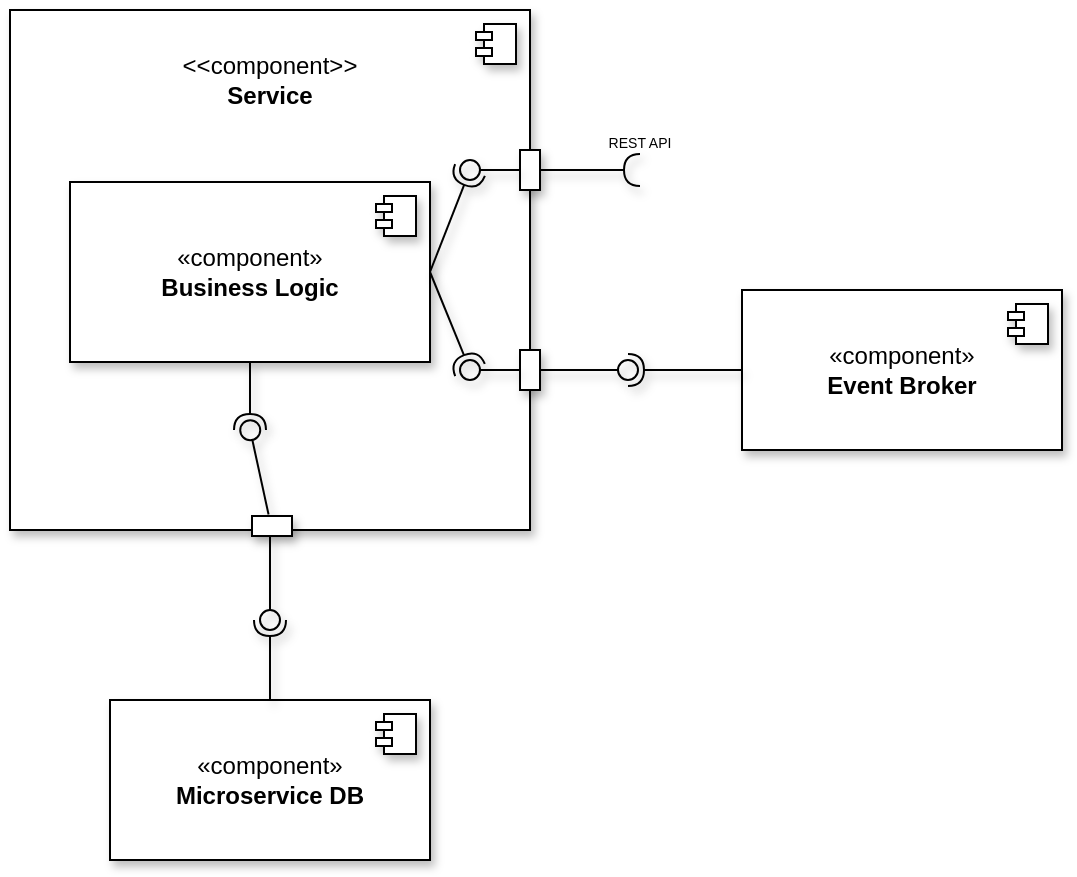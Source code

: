 <mxfile version="24.7.7">
  <diagram name="Pagina-1" id="o5-Qir7ogof50g8Nl0QG">
    <mxGraphModel dx="819" dy="416" grid="1" gridSize="10" guides="1" tooltips="1" connect="1" arrows="1" fold="1" page="1" pageScale="1" pageWidth="827" pageHeight="1169" math="0" shadow="0">
      <root>
        <mxCell id="0" />
        <mxCell id="1" parent="0" />
        <mxCell id="MvrPvoqk9f_-cJTCABY3-2" value="&lt;p style=&quot;line-height: 120%;&quot;&gt;&lt;br&gt;&lt;/p&gt;" style="html=1;dropTarget=0;whiteSpace=wrap;align=center;shadow=1;" vertex="1" parent="1">
          <mxGeometry x="110" y="130" width="260" height="260" as="geometry" />
        </mxCell>
        <mxCell id="MvrPvoqk9f_-cJTCABY3-3" value="" style="shape=module;jettyWidth=8;jettyHeight=4;shadow=1;" vertex="1" parent="MvrPvoqk9f_-cJTCABY3-2">
          <mxGeometry x="1" width="20" height="20" relative="1" as="geometry">
            <mxPoint x="-27" y="7" as="offset" />
          </mxGeometry>
        </mxCell>
        <mxCell id="MvrPvoqk9f_-cJTCABY3-8" value="" style="rounded=0;orthogonalLoop=1;jettySize=auto;html=1;endArrow=halfCircle;endFill=0;endSize=6;strokeWidth=1;sketch=0;startSize=8;fontSize=26;shadow=1;" edge="1" parent="1">
          <mxGeometry relative="1" as="geometry">
            <mxPoint x="375" y="210" as="sourcePoint" />
            <mxPoint x="425" y="210" as="targetPoint" />
          </mxGeometry>
        </mxCell>
        <mxCell id="MvrPvoqk9f_-cJTCABY3-9" value="" style="rounded=0;orthogonalLoop=1;jettySize=auto;html=1;endArrow=oval;endFill=0;sketch=0;sourcePerimeterSpacing=0;targetPerimeterSpacing=0;endSize=10;fontSize=26;entryX=0.462;entryY=0.808;entryDx=0;entryDy=0;entryPerimeter=0;exitX=0.414;exitY=-0.071;exitDx=0;exitDy=0;exitPerimeter=0;shadow=1;" edge="1" target="MvrPvoqk9f_-cJTCABY3-2" parent="1" source="MvrPvoqk9f_-cJTCABY3-19">
          <mxGeometry relative="1" as="geometry">
            <mxPoint x="230" y="360" as="sourcePoint" />
            <mxPoint x="240" y="390" as="targetPoint" />
            <Array as="points" />
          </mxGeometry>
        </mxCell>
        <mxCell id="MvrPvoqk9f_-cJTCABY3-10" value="" style="ellipse;whiteSpace=wrap;html=1;align=center;aspect=fixed;fillColor=none;strokeColor=none;resizable=0;perimeter=centerPerimeter;rotatable=0;allowArrows=0;points=[];outlineConnect=1;fontSize=26;shadow=1;" vertex="1" parent="1">
          <mxGeometry x="490" y="470" width="10" height="10" as="geometry" />
        </mxCell>
        <mxCell id="MvrPvoqk9f_-cJTCABY3-11" value="" style="html=1;points=[[0,0,0,0,5],[0,1,0,0,-5],[1,0,0,0,5],[1,1,0,0,-5]];perimeter=orthogonalPerimeter;outlineConnect=0;targetShapes=umlLifeline;portConstraint=eastwest;newEdgeStyle={&quot;curved&quot;:0,&quot;rounded&quot;:0};shadow=1;" vertex="1" parent="1">
          <mxGeometry x="365" y="200" width="10" height="20" as="geometry" />
        </mxCell>
        <mxCell id="MvrPvoqk9f_-cJTCABY3-13" value="«component»&lt;br&gt;&lt;b&gt;Business Logic&lt;/b&gt;" style="html=1;dropTarget=0;whiteSpace=wrap;shadow=1;" vertex="1" parent="1">
          <mxGeometry x="140" y="216" width="180" height="90" as="geometry" />
        </mxCell>
        <mxCell id="MvrPvoqk9f_-cJTCABY3-14" value="" style="shape=module;jettyWidth=8;jettyHeight=4;shadow=1;" vertex="1" parent="MvrPvoqk9f_-cJTCABY3-13">
          <mxGeometry x="1" width="20" height="20" relative="1" as="geometry">
            <mxPoint x="-27" y="7" as="offset" />
          </mxGeometry>
        </mxCell>
        <mxCell id="MvrPvoqk9f_-cJTCABY3-15" value="&amp;lt;&amp;lt;component&amp;gt;&amp;gt;&lt;br&gt;&lt;b&gt;Service&lt;/b&gt;" style="text;html=1;align=center;verticalAlign=middle;whiteSpace=wrap;rounded=0;shadow=1;" vertex="1" parent="1">
          <mxGeometry x="175" y="150" width="130" height="30" as="geometry" />
        </mxCell>
        <mxCell id="MvrPvoqk9f_-cJTCABY3-16" value="" style="rounded=0;orthogonalLoop=1;jettySize=auto;html=1;endArrow=halfCircle;endFill=0;endSize=6;strokeWidth=1;sketch=0;startSize=8;fontSize=26;exitX=0.5;exitY=1;exitDx=0;exitDy=0;shadow=1;" edge="1" parent="1" source="MvrPvoqk9f_-cJTCABY3-13">
          <mxGeometry relative="1" as="geometry">
            <mxPoint x="230" y="290" as="sourcePoint" />
            <mxPoint x="230" y="340" as="targetPoint" />
          </mxGeometry>
        </mxCell>
        <mxCell id="MvrPvoqk9f_-cJTCABY3-19" value="" style="html=1;points=[[0,0,0,0,5],[0,1,0,0,-5],[1,0,0,0,5],[1,1,0,0,-5]];perimeter=orthogonalPerimeter;outlineConnect=0;targetShapes=umlLifeline;portConstraint=eastwest;newEdgeStyle={&quot;curved&quot;:0,&quot;rounded&quot;:0};shadow=1;" vertex="1" parent="1">
          <mxGeometry x="231" y="383" width="20" height="10" as="geometry" />
        </mxCell>
        <mxCell id="MvrPvoqk9f_-cJTCABY3-21" value="" style="html=1;points=[[0,0,0,0,5],[0,1,0,0,-5],[1,0,0,0,5],[1,1,0,0,-5]];perimeter=orthogonalPerimeter;outlineConnect=0;targetShapes=umlLifeline;portConstraint=eastwest;newEdgeStyle={&quot;curved&quot;:0,&quot;rounded&quot;:0};shadow=1;" vertex="1" parent="1">
          <mxGeometry x="365" y="300" width="10" height="20" as="geometry" />
        </mxCell>
        <mxCell id="MvrPvoqk9f_-cJTCABY3-22" value="«component»&lt;br&gt;&lt;b&gt;Event Broker&lt;/b&gt;" style="html=1;dropTarget=0;whiteSpace=wrap;shadow=1;" vertex="1" parent="1">
          <mxGeometry x="476" y="270" width="160" height="80" as="geometry" />
        </mxCell>
        <mxCell id="MvrPvoqk9f_-cJTCABY3-23" value="" style="shape=module;jettyWidth=8;jettyHeight=4;shadow=1;" vertex="1" parent="MvrPvoqk9f_-cJTCABY3-22">
          <mxGeometry x="1" width="20" height="20" relative="1" as="geometry">
            <mxPoint x="-27" y="7" as="offset" />
          </mxGeometry>
        </mxCell>
        <mxCell id="MvrPvoqk9f_-cJTCABY3-24" value="" style="rounded=0;orthogonalLoop=1;jettySize=auto;html=1;endArrow=halfCircle;endFill=0;endSize=6;strokeWidth=1;sketch=0;exitX=0;exitY=0.5;exitDx=0;exitDy=0;shadow=1;" edge="1" parent="1" source="MvrPvoqk9f_-cJTCABY3-22">
          <mxGeometry relative="1" as="geometry">
            <mxPoint x="459" y="299" as="sourcePoint" />
            <mxPoint x="419" y="310" as="targetPoint" />
          </mxGeometry>
        </mxCell>
        <mxCell id="MvrPvoqk9f_-cJTCABY3-25" value="" style="rounded=0;orthogonalLoop=1;jettySize=auto;html=1;endArrow=oval;endFill=0;sketch=0;sourcePerimeterSpacing=0;targetPerimeterSpacing=0;endSize=10;shadow=1;" edge="1" target="MvrPvoqk9f_-cJTCABY3-26" parent="1" source="MvrPvoqk9f_-cJTCABY3-21">
          <mxGeometry relative="1" as="geometry">
            <mxPoint x="460" y="339" as="sourcePoint" />
          </mxGeometry>
        </mxCell>
        <mxCell id="MvrPvoqk9f_-cJTCABY3-26" value="" style="ellipse;whiteSpace=wrap;html=1;align=center;aspect=fixed;fillColor=none;strokeColor=none;resizable=0;perimeter=centerPerimeter;rotatable=0;allowArrows=0;points=[];outlineConnect=1;shadow=1;" vertex="1" parent="1">
          <mxGeometry x="414" y="305" width="10" height="10" as="geometry" />
        </mxCell>
        <mxCell id="MvrPvoqk9f_-cJTCABY3-27" value="«component»&lt;br&gt;&lt;b&gt;Microservice DB&lt;/b&gt;" style="html=1;dropTarget=0;whiteSpace=wrap;shadow=1;" vertex="1" parent="1">
          <mxGeometry x="160" y="475" width="160" height="80" as="geometry" />
        </mxCell>
        <mxCell id="MvrPvoqk9f_-cJTCABY3-28" value="" style="shape=module;jettyWidth=8;jettyHeight=4;shadow=1;" vertex="1" parent="MvrPvoqk9f_-cJTCABY3-27">
          <mxGeometry x="1" width="20" height="20" relative="1" as="geometry">
            <mxPoint x="-27" y="7" as="offset" />
          </mxGeometry>
        </mxCell>
        <mxCell id="MvrPvoqk9f_-cJTCABY3-30" value="" style="rounded=0;orthogonalLoop=1;jettySize=auto;html=1;endArrow=halfCircle;endFill=0;endSize=6;strokeWidth=1;sketch=0;exitX=0.5;exitY=0;exitDx=0;exitDy=0;shadow=1;" edge="1" target="MvrPvoqk9f_-cJTCABY3-32" parent="1" source="MvrPvoqk9f_-cJTCABY3-27">
          <mxGeometry relative="1" as="geometry">
            <mxPoint x="260" y="435" as="sourcePoint" />
          </mxGeometry>
        </mxCell>
        <mxCell id="MvrPvoqk9f_-cJTCABY3-31" value="" style="rounded=0;orthogonalLoop=1;jettySize=auto;html=1;endArrow=oval;endFill=0;sketch=0;sourcePerimeterSpacing=0;targetPerimeterSpacing=0;endSize=10;shadow=1;" edge="1" target="MvrPvoqk9f_-cJTCABY3-32" parent="1" source="MvrPvoqk9f_-cJTCABY3-19">
          <mxGeometry relative="1" as="geometry">
            <mxPoint x="220" y="505" as="sourcePoint" />
          </mxGeometry>
        </mxCell>
        <mxCell id="MvrPvoqk9f_-cJTCABY3-32" value="" style="ellipse;whiteSpace=wrap;html=1;align=center;aspect=fixed;fillColor=none;strokeColor=none;resizable=0;perimeter=centerPerimeter;rotatable=0;allowArrows=0;points=[];outlineConnect=1;shadow=1;" vertex="1" parent="1">
          <mxGeometry x="235" y="430" width="10" height="10" as="geometry" />
        </mxCell>
        <mxCell id="MvrPvoqk9f_-cJTCABY3-34" value="" style="rounded=0;orthogonalLoop=1;jettySize=auto;html=1;endArrow=halfCircle;endFill=0;endSize=6;strokeWidth=1;sketch=0;exitX=1;exitY=0.5;exitDx=0;exitDy=0;shadow=1;" edge="1" parent="1" source="MvrPvoqk9f_-cJTCABY3-13">
          <mxGeometry relative="1" as="geometry">
            <mxPoint x="360" y="235" as="sourcePoint" />
            <mxPoint x="340" y="210" as="targetPoint" />
          </mxGeometry>
        </mxCell>
        <mxCell id="MvrPvoqk9f_-cJTCABY3-35" value="" style="rounded=0;orthogonalLoop=1;jettySize=auto;html=1;endArrow=oval;endFill=0;sketch=0;sourcePerimeterSpacing=0;targetPerimeterSpacing=0;endSize=10;shadow=1;" edge="1" parent="1" source="MvrPvoqk9f_-cJTCABY3-11">
          <mxGeometry relative="1" as="geometry">
            <mxPoint x="320" y="235" as="sourcePoint" />
            <mxPoint x="340" y="210" as="targetPoint" />
          </mxGeometry>
        </mxCell>
        <mxCell id="MvrPvoqk9f_-cJTCABY3-36" value="" style="ellipse;whiteSpace=wrap;html=1;align=center;aspect=fixed;fillColor=none;strokeColor=none;resizable=0;perimeter=centerPerimeter;rotatable=0;allowArrows=0;points=[];outlineConnect=1;shadow=1;" vertex="1" parent="1">
          <mxGeometry x="335" y="230" width="10" height="10" as="geometry" />
        </mxCell>
        <mxCell id="MvrPvoqk9f_-cJTCABY3-37" value="" style="rounded=0;orthogonalLoop=1;jettySize=auto;html=1;endArrow=halfCircle;endFill=0;endSize=6;strokeWidth=1;sketch=0;exitX=1;exitY=0.5;exitDx=0;exitDy=0;shadow=1;" edge="1" target="MvrPvoqk9f_-cJTCABY3-39" parent="1" source="MvrPvoqk9f_-cJTCABY3-13">
          <mxGeometry relative="1" as="geometry">
            <mxPoint x="360" y="335" as="sourcePoint" />
          </mxGeometry>
        </mxCell>
        <mxCell id="MvrPvoqk9f_-cJTCABY3-38" value="" style="rounded=0;orthogonalLoop=1;jettySize=auto;html=1;endArrow=oval;endFill=0;sketch=0;sourcePerimeterSpacing=0;targetPerimeterSpacing=0;endSize=10;shadow=1;" edge="1" target="MvrPvoqk9f_-cJTCABY3-39" parent="1" source="MvrPvoqk9f_-cJTCABY3-21">
          <mxGeometry relative="1" as="geometry">
            <mxPoint x="320" y="335" as="sourcePoint" />
          </mxGeometry>
        </mxCell>
        <mxCell id="MvrPvoqk9f_-cJTCABY3-39" value="" style="ellipse;whiteSpace=wrap;html=1;align=center;aspect=fixed;fillColor=none;strokeColor=none;resizable=0;perimeter=centerPerimeter;rotatable=0;allowArrows=0;points=[];outlineConnect=1;shadow=1;" vertex="1" parent="1">
          <mxGeometry x="335" y="305" width="10" height="10" as="geometry" />
        </mxCell>
        <mxCell id="MvrPvoqk9f_-cJTCABY3-41" value="&lt;font style=&quot;font-size: 7px;&quot;&gt;REST API&lt;/font&gt;" style="text;html=1;align=center;verticalAlign=middle;whiteSpace=wrap;rounded=0;shadow=1;" vertex="1" parent="1">
          <mxGeometry x="400" y="180" width="50" height="30" as="geometry" />
        </mxCell>
      </root>
    </mxGraphModel>
  </diagram>
</mxfile>
